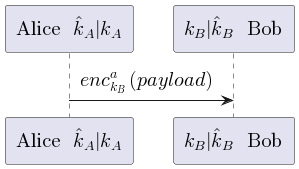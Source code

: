 @startuml Confidential Message

participant "<math>\text{Alice }\hat{k}_A|k_A</math>" as a
participant "<math>k_B|\hat{k}_B\text{ Bob}</math>" as b

a -> b: <math>enc_{k_B}^a(payload)</math>

@enduml